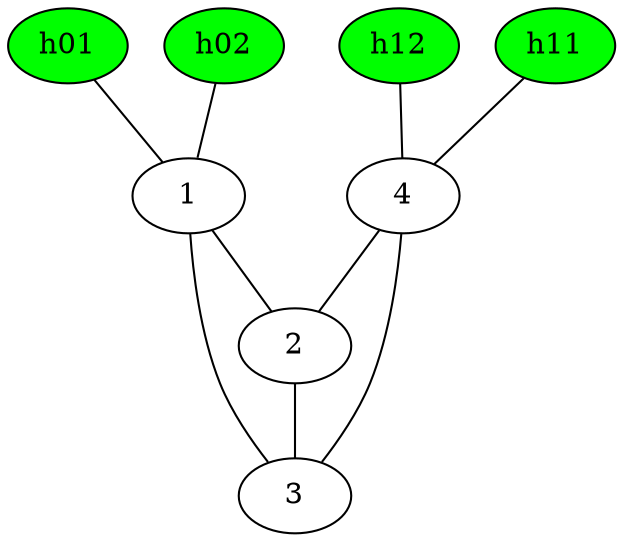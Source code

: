 strict graph  {


	h01	 [fillcolor=green,
		style=filled];
		
	
	h12	 [fillcolor=green,
			style=filled];
		
	h11 -- 4	 [len=1.5];
	h12 -- 4	 [len=1.5];
	4 -- 2	 [len=1.5];
	4 -- 3	 [len=1.5];
	1 -- 2	 [len=1.5];
	1 -- 3	 [len=1.5];
	2 -- 3	 [len=3];
	h01 -- 1	 [len=1.5];
	h02 -- 1	 [len=1.5];
	h02	 [fillcolor=green,
		style=filled];
	h11	 [fillcolor=green,
		style=filled];
}
